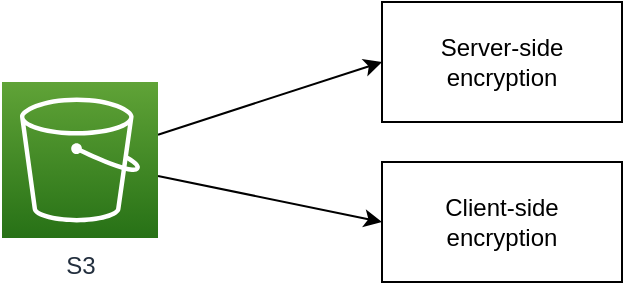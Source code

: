 <mxfile version="15.7.1" type="github">
  <diagram id="1WQrzugM3mSanYjvC9MU" name="Page-1">
    <mxGraphModel dx="702" dy="761" grid="1" gridSize="10" guides="1" tooltips="1" connect="1" arrows="1" fold="1" page="1" pageScale="1" pageWidth="850" pageHeight="1100" math="0" shadow="0">
      <root>
        <mxCell id="0" />
        <mxCell id="1" parent="0" />
        <mxCell id="lZhq6N-RLEPcpf46Ezwa-4" style="rounded=0;orthogonalLoop=1;jettySize=auto;html=1;entryX=0;entryY=0.5;entryDx=0;entryDy=0;" edge="1" parent="1" source="lZhq6N-RLEPcpf46Ezwa-1" target="lZhq6N-RLEPcpf46Ezwa-2">
          <mxGeometry relative="1" as="geometry" />
        </mxCell>
        <mxCell id="lZhq6N-RLEPcpf46Ezwa-5" style="rounded=0;orthogonalLoop=1;jettySize=auto;html=1;entryX=0;entryY=0.5;entryDx=0;entryDy=0;" edge="1" parent="1" source="lZhq6N-RLEPcpf46Ezwa-1" target="lZhq6N-RLEPcpf46Ezwa-3">
          <mxGeometry relative="1" as="geometry" />
        </mxCell>
        <mxCell id="lZhq6N-RLEPcpf46Ezwa-1" value="S3" style="sketch=0;points=[[0,0,0],[0.25,0,0],[0.5,0,0],[0.75,0,0],[1,0,0],[0,1,0],[0.25,1,0],[0.5,1,0],[0.75,1,0],[1,1,0],[0,0.25,0],[0,0.5,0],[0,0.75,0],[1,0.25,0],[1,0.5,0],[1,0.75,0]];outlineConnect=0;fontColor=#232F3E;gradientColor=#60A337;gradientDirection=north;fillColor=#277116;strokeColor=#ffffff;dashed=0;verticalLabelPosition=bottom;verticalAlign=top;align=center;html=1;fontSize=12;fontStyle=0;aspect=fixed;shape=mxgraph.aws4.resourceIcon;resIcon=mxgraph.aws4.s3;" vertex="1" parent="1">
          <mxGeometry x="110" y="210" width="78" height="78" as="geometry" />
        </mxCell>
        <mxCell id="lZhq6N-RLEPcpf46Ezwa-2" value="Server-side encryption" style="rounded=0;whiteSpace=wrap;html=1;" vertex="1" parent="1">
          <mxGeometry x="300" y="170" width="120" height="60" as="geometry" />
        </mxCell>
        <mxCell id="lZhq6N-RLEPcpf46Ezwa-3" value="Client-side &lt;br&gt;encryption" style="rounded=0;whiteSpace=wrap;html=1;" vertex="1" parent="1">
          <mxGeometry x="300" y="250" width="120" height="60" as="geometry" />
        </mxCell>
      </root>
    </mxGraphModel>
  </diagram>
</mxfile>
